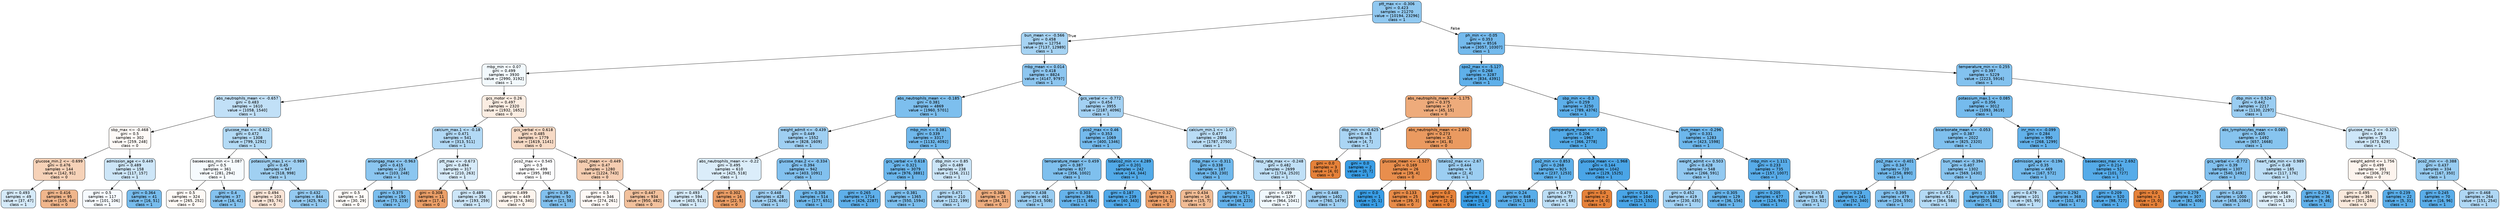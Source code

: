 digraph Tree {
node [shape=box, style="filled, rounded", color="black", fontname="helvetica"] ;
edge [fontname="helvetica"] ;
0 [label="ptt_max <= -0.306\ngini = 0.423\nsamples = 21270\nvalue = [10194, 23296]\nclass = 1", fillcolor="#90c8f0"] ;
1 [label="bun_mean <= -0.566\ngini = 0.458\nsamples = 12754\nvalue = [7137, 12989]\nclass = 1", fillcolor="#a6d3f3"] ;
0 -> 1 [labeldistance=2.5, labelangle=45, headlabel="True"] ;
2 [label="mbp_min <= 0.07\ngini = 0.499\nsamples = 3930\nvalue = [2990, 3192]\nclass = 1", fillcolor="#f2f9fd"] ;
1 -> 2 ;
3 [label="abs_neutrophils_mean <= -0.657\ngini = 0.483\nsamples = 1610\nvalue = [1058, 1540]\nclass = 1", fillcolor="#c1e0f7"] ;
2 -> 3 ;
4 [label="sbp_max <= -0.468\ngini = 0.5\nsamples = 302\nvalue = [259, 248]\nclass = 0", fillcolor="#fefaf7"] ;
3 -> 4 ;
5 [label="glucose_min.2 <= -0.699\ngini = 0.476\nsamples = 144\nvalue = [142, 91]\nclass = 0", fillcolor="#f6d2b8"] ;
4 -> 5 ;
6 [label="gini = 0.493\nsamples = 49\nvalue = [37, 47]\nclass = 1", fillcolor="#d5eaf9"] ;
5 -> 6 ;
7 [label="gini = 0.416\nsamples = 95\nvalue = [105, 44]\nclass = 0", fillcolor="#f0b68c"] ;
5 -> 7 ;
8 [label="admission_age <= 0.449\ngini = 0.489\nsamples = 158\nvalue = [117, 157]\nclass = 1", fillcolor="#cde6f8"] ;
4 -> 8 ;
9 [label="gini = 0.5\nsamples = 117\nvalue = [101, 106]\nclass = 1", fillcolor="#f6fafe"] ;
8 -> 9 ;
10 [label="gini = 0.364\nsamples = 41\nvalue = [16, 51]\nclass = 1", fillcolor="#77bced"] ;
8 -> 10 ;
11 [label="glucose_max <= -0.622\ngini = 0.472\nsamples = 1308\nvalue = [799, 1292]\nclass = 1", fillcolor="#b3daf5"] ;
3 -> 11 ;
12 [label="baseexcess_min <= 1.087\ngini = 0.5\nsamples = 361\nvalue = [281, 294]\nclass = 1", fillcolor="#f6fbfe"] ;
11 -> 12 ;
13 [label="gini = 0.5\nsamples = 324\nvalue = [265, 252]\nclass = 0", fillcolor="#fef9f5"] ;
12 -> 13 ;
14 [label="gini = 0.4\nsamples = 37\nvalue = [16, 42]\nclass = 1", fillcolor="#84c2ef"] ;
12 -> 14 ;
15 [label="potassium_max.1 <= -0.989\ngini = 0.45\nsamples = 947\nvalue = [518, 998]\nclass = 1", fillcolor="#a0d0f2"] ;
11 -> 15 ;
16 [label="gini = 0.494\nsamples = 103\nvalue = [93, 74]\nclass = 0", fillcolor="#fae5d7"] ;
15 -> 16 ;
17 [label="gini = 0.432\nsamples = 844\nvalue = [425, 924]\nclass = 1", fillcolor="#94caf1"] ;
15 -> 17 ;
18 [label="gcs_motor <= 0.26\ngini = 0.497\nsamples = 2320\nvalue = [1932, 1652]\nclass = 0", fillcolor="#fbede2"] ;
2 -> 18 ;
19 [label="calcium_max.1 <= -0.18\ngini = 0.471\nsamples = 541\nvalue = [313, 511]\nclass = 1", fillcolor="#b2d9f5"] ;
18 -> 19 ;
20 [label="aniongap_max <= -0.963\ngini = 0.415\nsamples = 224\nvalue = [103, 248]\nclass = 1", fillcolor="#8bc6f0"] ;
19 -> 20 ;
21 [label="gini = 0.5\nsamples = 34\nvalue = [30, 29]\nclass = 0", fillcolor="#fefbf8"] ;
20 -> 21 ;
22 [label="gini = 0.375\nsamples = 190\nvalue = [73, 219]\nclass = 1", fillcolor="#7bbeee"] ;
20 -> 22 ;
23 [label="ptt_max <= -0.673\ngini = 0.494\nsamples = 317\nvalue = [210, 263]\nclass = 1", fillcolor="#d7ebfa"] ;
19 -> 23 ;
24 [label="gini = 0.308\nsamples = 11\nvalue = [17, 4]\nclass = 0", fillcolor="#eb9f68"] ;
23 -> 24 ;
25 [label="gini = 0.489\nsamples = 306\nvalue = [193, 259]\nclass = 1", fillcolor="#cde6f8"] ;
23 -> 25 ;
26 [label="gcs_verbal <= 0.618\ngini = 0.485\nsamples = 1779\nvalue = [1619, 1141]\nclass = 0", fillcolor="#f7dac5"] ;
18 -> 26 ;
27 [label="pco2_max <= 0.545\ngini = 0.5\nsamples = 499\nvalue = [395, 398]\nclass = 1", fillcolor="#fefeff"] ;
26 -> 27 ;
28 [label="gini = 0.499\nsamples = 449\nvalue = [374, 340]\nclass = 0", fillcolor="#fdf4ed"] ;
27 -> 28 ;
29 [label="gini = 0.39\nsamples = 50\nvalue = [21, 58]\nclass = 1", fillcolor="#81c0ee"] ;
27 -> 29 ;
30 [label="spo2_mean <= -0.449\ngini = 0.47\nsamples = 1280\nvalue = [1224, 743]\nclass = 0", fillcolor="#f5cdb1"] ;
26 -> 30 ;
31 [label="gini = 0.5\nsamples = 346\nvalue = [274, 261]\nclass = 0", fillcolor="#fef9f6"] ;
30 -> 31 ;
32 [label="gini = 0.447\nsamples = 934\nvalue = [950, 482]\nclass = 0", fillcolor="#f2c19d"] ;
30 -> 32 ;
33 [label="mbp_mean <= 0.014\ngini = 0.418\nsamples = 8824\nvalue = [4147, 9797]\nclass = 1", fillcolor="#8dc6f0"] ;
1 -> 33 ;
34 [label="abs_neutrophils_mean <= -0.185\ngini = 0.381\nsamples = 4869\nvalue = [1960, 5701]\nclass = 1", fillcolor="#7dbfee"] ;
33 -> 34 ;
35 [label="weight_admit <= -0.439\ngini = 0.449\nsamples = 1552\nvalue = [828, 1609]\nclass = 1", fillcolor="#9fcff2"] ;
34 -> 35 ;
36 [label="abs_neutrophils_mean <= -0.22\ngini = 0.495\nsamples = 610\nvalue = [425, 518]\nclass = 1", fillcolor="#dbedfa"] ;
35 -> 36 ;
37 [label="gini = 0.493\nsamples = 594\nvalue = [403, 513]\nclass = 1", fillcolor="#d5eaf9"] ;
36 -> 37 ;
38 [label="gini = 0.302\nsamples = 16\nvalue = [22, 5]\nclass = 0", fillcolor="#eb9e66"] ;
36 -> 38 ;
39 [label="glucose_max.2 <= -0.334\ngini = 0.394\nsamples = 942\nvalue = [403, 1091]\nclass = 1", fillcolor="#82c1ef"] ;
35 -> 39 ;
40 [label="gini = 0.448\nsamples = 428\nvalue = [226, 440]\nclass = 1", fillcolor="#9fcff2"] ;
39 -> 40 ;
41 [label="gini = 0.336\nsamples = 514\nvalue = [177, 651]\nclass = 1", fillcolor="#6fb8ec"] ;
39 -> 41 ;
42 [label="mbp_min <= 0.381\ngini = 0.339\nsamples = 3317\nvalue = [1132, 4092]\nclass = 1", fillcolor="#70b8ec"] ;
34 -> 42 ;
43 [label="gcs_verbal <= 0.618\ngini = 0.321\nsamples = 3079\nvalue = [976, 3881]\nclass = 1", fillcolor="#6bb6ec"] ;
42 -> 43 ;
44 [label="gini = 0.265\nsamples = 1714\nvalue = [426, 2287]\nclass = 1", fillcolor="#5eafea"] ;
43 -> 44 ;
45 [label="gini = 0.381\nsamples = 1365\nvalue = [550, 1594]\nclass = 1", fillcolor="#7dbfee"] ;
43 -> 45 ;
46 [label="dbp_min <= 0.85\ngini = 0.489\nsamples = 238\nvalue = [156, 211]\nclass = 1", fillcolor="#cbe5f8"] ;
42 -> 46 ;
47 [label="gini = 0.471\nsamples = 210\nvalue = [122, 199]\nclass = 1", fillcolor="#b2d9f5"] ;
46 -> 47 ;
48 [label="gini = 0.386\nsamples = 28\nvalue = [34, 12]\nclass = 0", fillcolor="#eead7f"] ;
46 -> 48 ;
49 [label="gcs_verbal <= -0.772\ngini = 0.454\nsamples = 3955\nvalue = [2187, 4096]\nclass = 1", fillcolor="#a3d1f3"] ;
33 -> 49 ;
50 [label="pco2_max <= 0.46\ngini = 0.353\nsamples = 1069\nvalue = [400, 1346]\nclass = 1", fillcolor="#74baed"] ;
49 -> 50 ;
51 [label="temperature_mean <= 0.459\ngini = 0.387\nsamples = 827\nvalue = [356, 1002]\nclass = 1", fillcolor="#7fc0ee"] ;
50 -> 51 ;
52 [label="gini = 0.438\nsamples = 461\nvalue = [243, 508]\nclass = 1", fillcolor="#98ccf1"] ;
51 -> 52 ;
53 [label="gini = 0.303\nsamples = 366\nvalue = [113, 494]\nclass = 1", fillcolor="#66b3eb"] ;
51 -> 53 ;
54 [label="totalco2_min <= 4.289\ngini = 0.201\nsamples = 242\nvalue = [44, 344]\nclass = 1", fillcolor="#52aae8"] ;
50 -> 54 ;
55 [label="gini = 0.187\nsamples = 239\nvalue = [40, 343]\nclass = 1", fillcolor="#50a8e8"] ;
54 -> 55 ;
56 [label="gini = 0.32\nsamples = 3\nvalue = [4, 1]\nclass = 0", fillcolor="#eca06a"] ;
54 -> 56 ;
57 [label="calcium_min.1 <= -1.07\ngini = 0.477\nsamples = 2886\nvalue = [1787, 2750]\nclass = 1", fillcolor="#baddf6"] ;
49 -> 57 ;
58 [label="mbp_max <= -0.311\ngini = 0.338\nsamples = 187\nvalue = [63, 230]\nclass = 1", fillcolor="#6fb8ec"] ;
57 -> 58 ;
59 [label="gini = 0.434\nsamples = 16\nvalue = [15, 7]\nclass = 0", fillcolor="#f1bc95"] ;
58 -> 59 ;
60 [label="gini = 0.291\nsamples = 171\nvalue = [48, 223]\nclass = 1", fillcolor="#64b2eb"] ;
58 -> 60 ;
61 [label="resp_rate_max <= -0.248\ngini = 0.482\nsamples = 2699\nvalue = [1724, 2520]\nclass = 1", fillcolor="#c0e0f7"] ;
57 -> 61 ;
62 [label="gini = 0.499\nsamples = 1297\nvalue = [964, 1041]\nclass = 1", fillcolor="#f0f8fd"] ;
61 -> 62 ;
63 [label="gini = 0.448\nsamples = 1402\nvalue = [760, 1479]\nclass = 1", fillcolor="#9fcff2"] ;
61 -> 63 ;
64 [label="ph_min <= -0.05\ngini = 0.353\nsamples = 8516\nvalue = [3057, 10307]\nclass = 1", fillcolor="#74baed"] ;
0 -> 64 [labeldistance=2.5, labelangle=-45, headlabel="False"] ;
65 [label="spo2_max <= -5.127\ngini = 0.268\nsamples = 3287\nvalue = [834, 4391]\nclass = 1", fillcolor="#5fb0ea"] ;
64 -> 65 ;
66 [label="abs_neutrophils_mean <= -1.175\ngini = 0.375\nsamples = 37\nvalue = [45, 15]\nclass = 0", fillcolor="#eeab7b"] ;
65 -> 66 ;
67 [label="dbp_min <= -0.625\ngini = 0.463\nsamples = 5\nvalue = [4, 7]\nclass = 1", fillcolor="#aad5f4"] ;
66 -> 67 ;
68 [label="gini = 0.0\nsamples = 3\nvalue = [4, 0]\nclass = 0", fillcolor="#e58139"] ;
67 -> 68 ;
69 [label="gini = 0.0\nsamples = 2\nvalue = [0, 7]\nclass = 1", fillcolor="#399de5"] ;
67 -> 69 ;
70 [label="abs_neutrophils_mean <= 2.892\ngini = 0.273\nsamples = 32\nvalue = [41, 8]\nclass = 0", fillcolor="#ea9a60"] ;
66 -> 70 ;
71 [label="glucose_mean <= -1.527\ngini = 0.169\nsamples = 26\nvalue = [39, 4]\nclass = 0", fillcolor="#e88e4d"] ;
70 -> 71 ;
72 [label="gini = 0.0\nsamples = 1\nvalue = [0, 1]\nclass = 1", fillcolor="#399de5"] ;
71 -> 72 ;
73 [label="gini = 0.133\nsamples = 25\nvalue = [39, 3]\nclass = 0", fillcolor="#e78b48"] ;
71 -> 73 ;
74 [label="totalco2_max <= -2.67\ngini = 0.444\nsamples = 6\nvalue = [2, 4]\nclass = 1", fillcolor="#9ccef2"] ;
70 -> 74 ;
75 [label="gini = 0.0\nsamples = 2\nvalue = [2, 0]\nclass = 0", fillcolor="#e58139"] ;
74 -> 75 ;
76 [label="gini = 0.0\nsamples = 4\nvalue = [0, 4]\nclass = 1", fillcolor="#399de5"] ;
74 -> 76 ;
77 [label="sbp_min <= -0.3\ngini = 0.259\nsamples = 3250\nvalue = [789, 4376]\nclass = 1", fillcolor="#5dafea"] ;
65 -> 77 ;
78 [label="temperature_mean <= -0.04\ngini = 0.206\nsamples = 1967\nvalue = [366, 2778]\nclass = 1", fillcolor="#53aae8"] ;
77 -> 78 ;
79 [label="po2_min <= 0.853\ngini = 0.268\nsamples = 925\nvalue = [237, 1253]\nclass = 1", fillcolor="#5eb0ea"] ;
78 -> 79 ;
80 [label="gini = 0.24\nsamples = 848\nvalue = [192, 1185]\nclass = 1", fillcolor="#59ade9"] ;
79 -> 80 ;
81 [label="gini = 0.479\nsamples = 77\nvalue = [45, 68]\nclass = 1", fillcolor="#bcdef6"] ;
79 -> 81 ;
82 [label="glucose_mean <= -1.968\ngini = 0.144\nsamples = 1042\nvalue = [129, 1525]\nclass = 1", fillcolor="#4aa5e7"] ;
78 -> 82 ;
83 [label="gini = 0.0\nsamples = 2\nvalue = [4, 0]\nclass = 0", fillcolor="#e58139"] ;
82 -> 83 ;
84 [label="gini = 0.14\nsamples = 1040\nvalue = [125, 1525]\nclass = 1", fillcolor="#49a5e7"] ;
82 -> 84 ;
85 [label="bun_mean <= -0.296\ngini = 0.331\nsamples = 1283\nvalue = [423, 1598]\nclass = 1", fillcolor="#6db7ec"] ;
77 -> 85 ;
86 [label="weight_admit <= 0.503\ngini = 0.428\nsamples = 548\nvalue = [266, 591]\nclass = 1", fillcolor="#92c9f1"] ;
85 -> 86 ;
87 [label="gini = 0.452\nsamples = 419\nvalue = [230, 435]\nclass = 1", fillcolor="#a2d1f3"] ;
86 -> 87 ;
88 [label="gini = 0.305\nsamples = 129\nvalue = [36, 156]\nclass = 1", fillcolor="#67b4eb"] ;
86 -> 88 ;
89 [label="mbp_min <= 1.111\ngini = 0.233\nsamples = 735\nvalue = [157, 1007]\nclass = 1", fillcolor="#58ace9"] ;
85 -> 89 ;
90 [label="gini = 0.205\nsamples = 677\nvalue = [124, 945]\nclass = 1", fillcolor="#53aae8"] ;
89 -> 90 ;
91 [label="gini = 0.453\nsamples = 58\nvalue = [33, 62]\nclass = 1", fillcolor="#a2d1f3"] ;
89 -> 91 ;
92 [label="temperature_min <= 0.255\ngini = 0.397\nsamples = 5229\nvalue = [2223, 5916]\nclass = 1", fillcolor="#83c2ef"] ;
64 -> 92 ;
93 [label="potassium_max.1 <= 0.085\ngini = 0.356\nsamples = 3012\nvalue = [1093, 3619]\nclass = 1", fillcolor="#75bbed"] ;
92 -> 93 ;
94 [label="bicarbonate_mean <= -0.053\ngini = 0.387\nsamples = 2022\nvalue = [825, 2320]\nclass = 1", fillcolor="#7fc0ee"] ;
93 -> 94 ;
95 [label="po2_max <= -0.401\ngini = 0.347\nsamples = 720\nvalue = [256, 890]\nclass = 1", fillcolor="#72b9ec"] ;
94 -> 95 ;
96 [label="gini = 0.23\nsamples = 241\nvalue = [52, 340]\nclass = 1", fillcolor="#57ace9"] ;
95 -> 96 ;
97 [label="gini = 0.395\nsamples = 479\nvalue = [204, 550]\nclass = 1", fillcolor="#82c1ef"] ;
95 -> 97 ;
98 [label="bun_mean <= -0.394\ngini = 0.407\nsamples = 1302\nvalue = [569, 1430]\nclass = 1", fillcolor="#88c4ef"] ;
94 -> 98 ;
99 [label="gini = 0.472\nsamples = 616\nvalue = [364, 588]\nclass = 1", fillcolor="#b4daf5"] ;
98 -> 99 ;
100 [label="gini = 0.315\nsamples = 686\nvalue = [205, 842]\nclass = 1", fillcolor="#69b5eb"] ;
98 -> 100 ;
101 [label="inr_min <= -0.099\ngini = 0.284\nsamples = 990\nvalue = [268, 1299]\nclass = 1", fillcolor="#62b1ea"] ;
93 -> 101 ;
102 [label="admission_age <= -0.196\ngini = 0.35\nsamples = 469\nvalue = [167, 572]\nclass = 1", fillcolor="#73baed"] ;
101 -> 102 ;
103 [label="gini = 0.479\nsamples = 101\nvalue = [65, 99]\nclass = 1", fillcolor="#bbddf6"] ;
102 -> 103 ;
104 [label="gini = 0.292\nsamples = 368\nvalue = [102, 473]\nclass = 1", fillcolor="#64b2eb"] ;
102 -> 104 ;
105 [label="baseexcess_max <= 2.692\ngini = 0.214\nsamples = 521\nvalue = [101, 727]\nclass = 1", fillcolor="#55abe9"] ;
101 -> 105 ;
106 [label="gini = 0.209\nsamples = 520\nvalue = [98, 727]\nclass = 1", fillcolor="#54aae9"] ;
105 -> 106 ;
107 [label="gini = 0.0\nsamples = 1\nvalue = [3, 0]\nclass = 0", fillcolor="#e58139"] ;
105 -> 107 ;
108 [label="dbp_min <= 0.524\ngini = 0.442\nsamples = 2217\nvalue = [1130, 2297]\nclass = 1", fillcolor="#9acdf2"] ;
92 -> 108 ;
109 [label="abs_lymphocytes_mean <= 0.085\ngini = 0.405\nsamples = 1492\nvalue = [657, 1668]\nclass = 1", fillcolor="#87c4ef"] ;
108 -> 109 ;
110 [label="gcs_verbal <= -0.772\ngini = 0.39\nsamples = 1307\nvalue = [540, 1492]\nclass = 1", fillcolor="#81c0ee"] ;
109 -> 110 ;
111 [label="gini = 0.279\nsamples = 307\nvalue = [82, 408]\nclass = 1", fillcolor="#61b1ea"] ;
110 -> 111 ;
112 [label="gini = 0.418\nsamples = 1000\nvalue = [458, 1084]\nclass = 1", fillcolor="#8dc6f0"] ;
110 -> 112 ;
113 [label="heart_rate_min <= 0.989\ngini = 0.48\nsamples = 185\nvalue = [117, 176]\nclass = 1", fillcolor="#bddef6"] ;
109 -> 113 ;
114 [label="gini = 0.496\nsamples = 149\nvalue = [108, 130]\nclass = 1", fillcolor="#ddeefb"] ;
113 -> 114 ;
115 [label="gini = 0.274\nsamples = 36\nvalue = [9, 46]\nclass = 1", fillcolor="#60b0ea"] ;
113 -> 115 ;
116 [label="glucose_max.2 <= -0.325\ngini = 0.49\nsamples = 725\nvalue = [473, 629]\nclass = 1", fillcolor="#cee7f9"] ;
108 -> 116 ;
117 [label="weight_admit <= 1.756\ngini = 0.499\nsamples = 391\nvalue = [306, 279]\nclass = 0", fillcolor="#fdf4ee"] ;
116 -> 117 ;
118 [label="gini = 0.495\nsamples = 369\nvalue = [301, 248]\nclass = 0", fillcolor="#fae9dc"] ;
117 -> 118 ;
119 [label="gini = 0.239\nsamples = 22\nvalue = [5, 31]\nclass = 1", fillcolor="#59ade9"] ;
117 -> 119 ;
120 [label="pco2_min <= -0.388\ngini = 0.437\nsamples = 334\nvalue = [167, 350]\nclass = 1", fillcolor="#97ccf1"] ;
116 -> 120 ;
121 [label="gini = 0.245\nsamples = 70\nvalue = [16, 96]\nclass = 1", fillcolor="#5aade9"] ;
120 -> 121 ;
122 [label="gini = 0.468\nsamples = 264\nvalue = [151, 254]\nclass = 1", fillcolor="#afd7f4"] ;
120 -> 122 ;
}